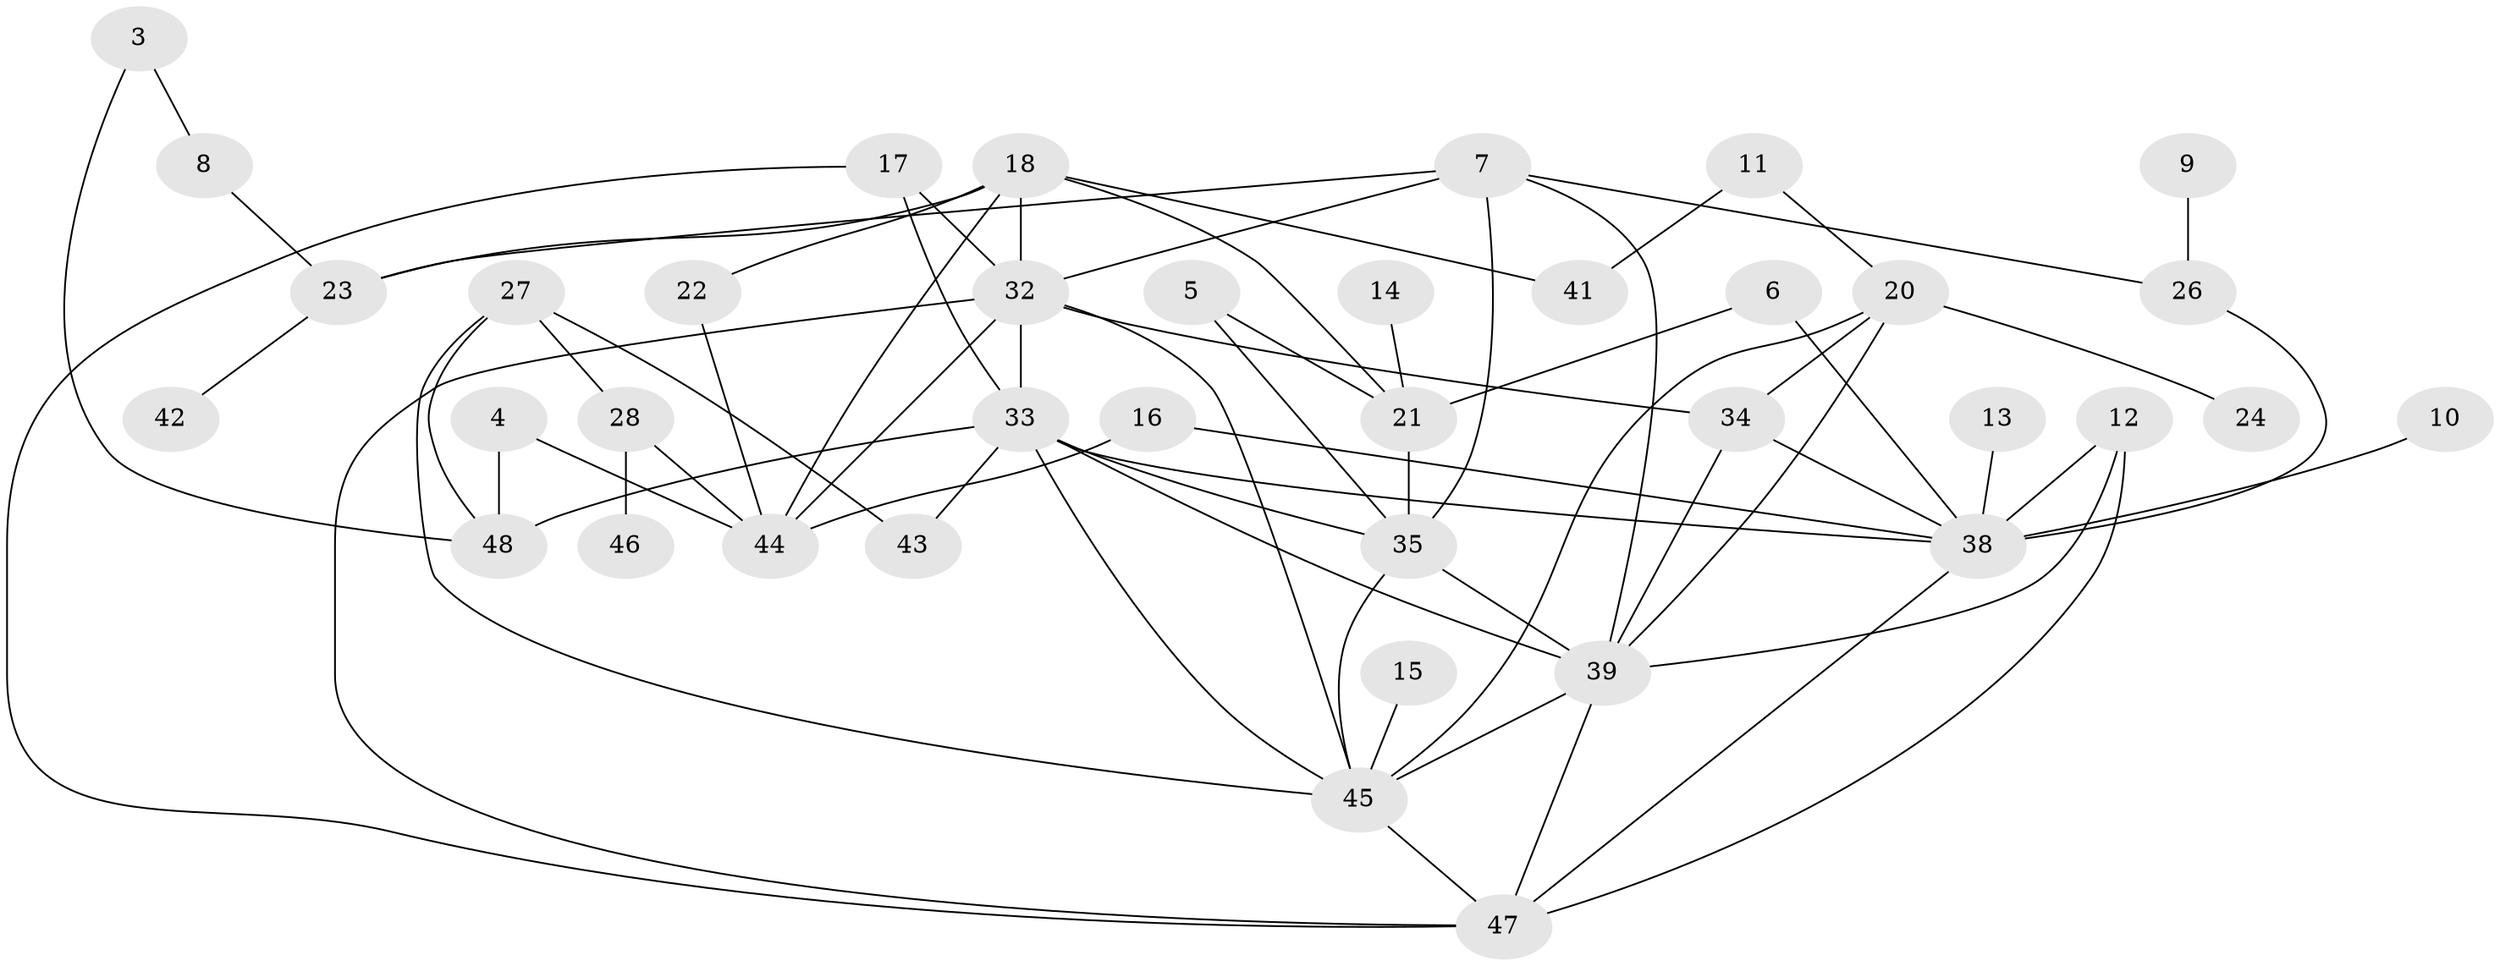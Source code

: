 // original degree distribution, {0: 0.09473684210526316, 4: 0.16842105263157894, 6: 0.021052631578947368, 2: 0.2736842105263158, 3: 0.16842105263157894, 5: 0.10526315789473684, 1: 0.15789473684210525, 7: 0.010526315789473684}
// Generated by graph-tools (version 1.1) at 2025/00/03/09/25 03:00:54]
// undirected, 38 vertices, 68 edges
graph export_dot {
graph [start="1"]
  node [color=gray90,style=filled];
  3;
  4;
  5;
  6;
  7;
  8;
  9;
  10;
  11;
  12;
  13;
  14;
  15;
  16;
  17;
  18;
  20;
  21;
  22;
  23;
  24;
  26;
  27;
  28;
  32;
  33;
  34;
  35;
  38;
  39;
  41;
  42;
  43;
  44;
  45;
  46;
  47;
  48;
  3 -- 8 [weight=1.0];
  3 -- 48 [weight=1.0];
  4 -- 44 [weight=1.0];
  4 -- 48 [weight=1.0];
  5 -- 21 [weight=1.0];
  5 -- 35 [weight=1.0];
  6 -- 21 [weight=1.0];
  6 -- 38 [weight=1.0];
  7 -- 23 [weight=1.0];
  7 -- 26 [weight=1.0];
  7 -- 32 [weight=1.0];
  7 -- 35 [weight=1.0];
  7 -- 39 [weight=1.0];
  8 -- 23 [weight=1.0];
  9 -- 26 [weight=1.0];
  10 -- 38 [weight=1.0];
  11 -- 20 [weight=1.0];
  11 -- 41 [weight=1.0];
  12 -- 38 [weight=1.0];
  12 -- 39 [weight=1.0];
  12 -- 47 [weight=1.0];
  13 -- 38 [weight=1.0];
  14 -- 21 [weight=1.0];
  15 -- 45 [weight=2.0];
  16 -- 38 [weight=1.0];
  16 -- 44 [weight=1.0];
  17 -- 32 [weight=1.0];
  17 -- 33 [weight=1.0];
  17 -- 47 [weight=1.0];
  18 -- 21 [weight=1.0];
  18 -- 22 [weight=1.0];
  18 -- 23 [weight=1.0];
  18 -- 32 [weight=1.0];
  18 -- 41 [weight=1.0];
  18 -- 44 [weight=1.0];
  20 -- 24 [weight=1.0];
  20 -- 34 [weight=1.0];
  20 -- 39 [weight=1.0];
  20 -- 45 [weight=1.0];
  21 -- 35 [weight=1.0];
  22 -- 44 [weight=1.0];
  23 -- 42 [weight=1.0];
  26 -- 38 [weight=1.0];
  27 -- 28 [weight=1.0];
  27 -- 43 [weight=1.0];
  27 -- 45 [weight=1.0];
  27 -- 48 [weight=1.0];
  28 -- 44 [weight=1.0];
  28 -- 46 [weight=1.0];
  32 -- 33 [weight=2.0];
  32 -- 34 [weight=1.0];
  32 -- 44 [weight=1.0];
  32 -- 45 [weight=2.0];
  32 -- 47 [weight=1.0];
  33 -- 35 [weight=1.0];
  33 -- 38 [weight=1.0];
  33 -- 39 [weight=1.0];
  33 -- 43 [weight=1.0];
  33 -- 45 [weight=1.0];
  33 -- 48 [weight=2.0];
  34 -- 38 [weight=1.0];
  34 -- 39 [weight=1.0];
  35 -- 39 [weight=2.0];
  35 -- 45 [weight=1.0];
  38 -- 47 [weight=1.0];
  39 -- 45 [weight=1.0];
  39 -- 47 [weight=1.0];
  45 -- 47 [weight=1.0];
}
